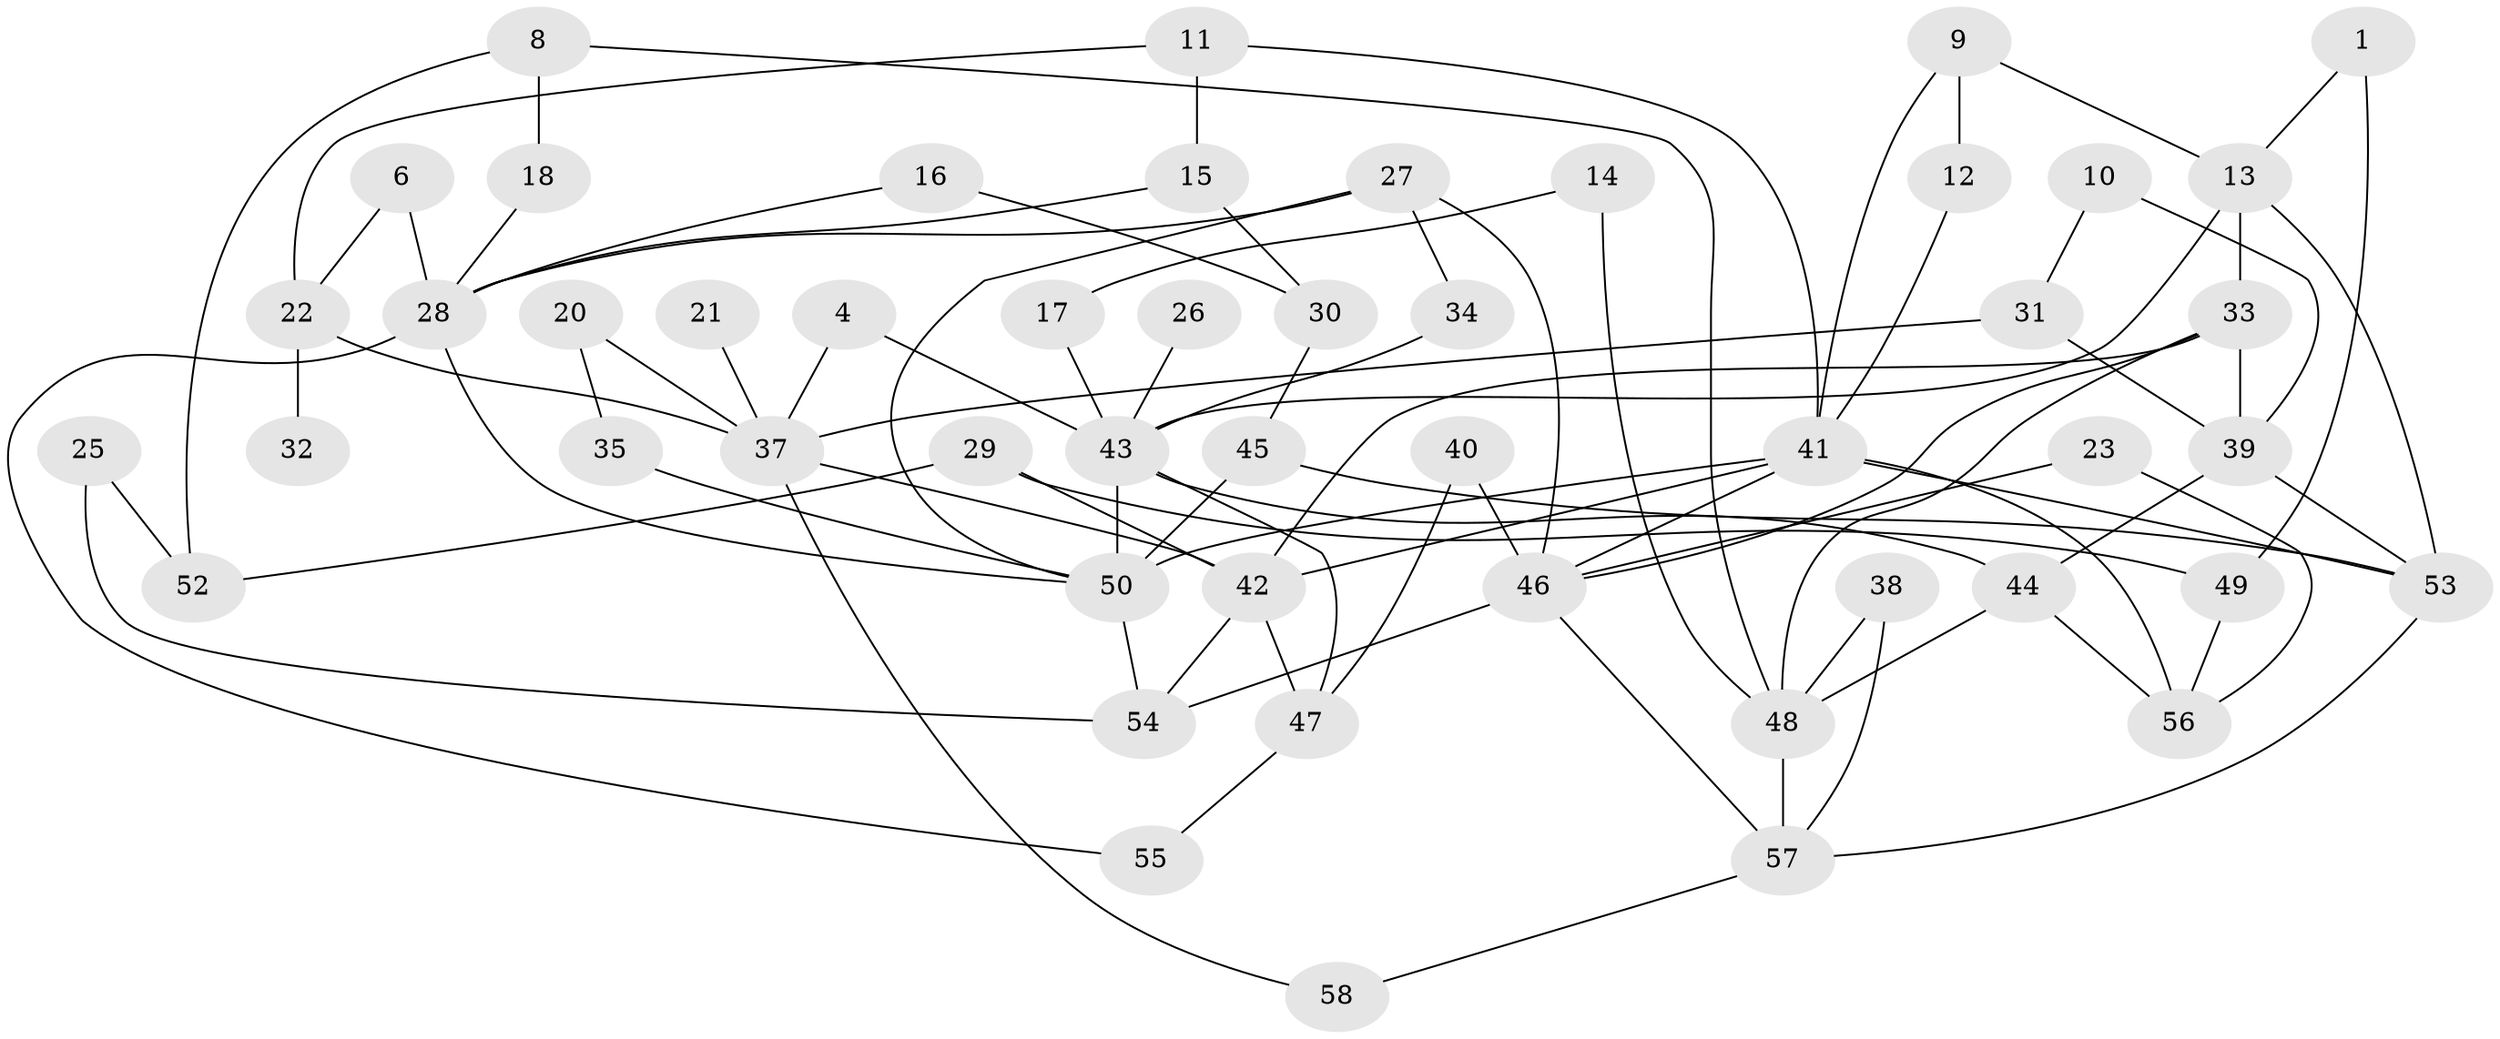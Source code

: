 // original degree distribution, {1: 0.14782608695652175, 2: 0.3391304347826087, 0: 0.06086956521739131, 3: 0.23478260869565218, 6: 0.043478260869565216, 4: 0.08695652173913043, 5: 0.0782608695652174, 7: 0.008695652173913044}
// Generated by graph-tools (version 1.1) at 2025/25/03/09/25 03:25:15]
// undirected, 50 vertices, 87 edges
graph export_dot {
graph [start="1"]
  node [color=gray90,style=filled];
  1;
  4;
  6;
  8;
  9;
  10;
  11;
  12;
  13;
  14;
  15;
  16;
  17;
  18;
  20;
  21;
  22;
  23;
  25;
  26;
  27;
  28;
  29;
  30;
  31;
  32;
  33;
  34;
  35;
  37;
  38;
  39;
  40;
  41;
  42;
  43;
  44;
  45;
  46;
  47;
  48;
  49;
  50;
  52;
  53;
  54;
  55;
  56;
  57;
  58;
  1 -- 13 [weight=1.0];
  1 -- 49 [weight=1.0];
  4 -- 37 [weight=1.0];
  4 -- 43 [weight=1.0];
  6 -- 22 [weight=1.0];
  6 -- 28 [weight=1.0];
  8 -- 18 [weight=1.0];
  8 -- 48 [weight=1.0];
  8 -- 52 [weight=1.0];
  9 -- 12 [weight=1.0];
  9 -- 13 [weight=1.0];
  9 -- 41 [weight=1.0];
  10 -- 31 [weight=1.0];
  10 -- 39 [weight=1.0];
  11 -- 15 [weight=1.0];
  11 -- 22 [weight=1.0];
  11 -- 41 [weight=1.0];
  12 -- 41 [weight=1.0];
  13 -- 33 [weight=1.0];
  13 -- 43 [weight=1.0];
  13 -- 53 [weight=1.0];
  14 -- 17 [weight=1.0];
  14 -- 48 [weight=1.0];
  15 -- 28 [weight=1.0];
  15 -- 30 [weight=1.0];
  16 -- 28 [weight=1.0];
  16 -- 30 [weight=1.0];
  17 -- 43 [weight=1.0];
  18 -- 28 [weight=1.0];
  20 -- 35 [weight=1.0];
  20 -- 37 [weight=1.0];
  21 -- 37 [weight=1.0];
  22 -- 32 [weight=1.0];
  22 -- 37 [weight=1.0];
  23 -- 46 [weight=1.0];
  23 -- 56 [weight=1.0];
  25 -- 52 [weight=1.0];
  25 -- 54 [weight=1.0];
  26 -- 43 [weight=1.0];
  27 -- 28 [weight=1.0];
  27 -- 34 [weight=1.0];
  27 -- 46 [weight=1.0];
  27 -- 50 [weight=1.0];
  28 -- 50 [weight=1.0];
  28 -- 55 [weight=1.0];
  29 -- 42 [weight=1.0];
  29 -- 49 [weight=1.0];
  29 -- 52 [weight=1.0];
  30 -- 45 [weight=1.0];
  31 -- 37 [weight=1.0];
  31 -- 39 [weight=1.0];
  33 -- 39 [weight=1.0];
  33 -- 42 [weight=1.0];
  33 -- 46 [weight=1.0];
  33 -- 48 [weight=2.0];
  34 -- 43 [weight=1.0];
  35 -- 50 [weight=1.0];
  37 -- 42 [weight=1.0];
  37 -- 58 [weight=1.0];
  38 -- 48 [weight=1.0];
  38 -- 57 [weight=1.0];
  39 -- 44 [weight=1.0];
  39 -- 53 [weight=1.0];
  40 -- 46 [weight=1.0];
  40 -- 47 [weight=1.0];
  41 -- 42 [weight=2.0];
  41 -- 46 [weight=1.0];
  41 -- 50 [weight=1.0];
  41 -- 53 [weight=1.0];
  41 -- 56 [weight=1.0];
  42 -- 47 [weight=1.0];
  42 -- 54 [weight=1.0];
  43 -- 44 [weight=1.0];
  43 -- 47 [weight=1.0];
  43 -- 50 [weight=1.0];
  44 -- 48 [weight=1.0];
  44 -- 56 [weight=1.0];
  45 -- 50 [weight=2.0];
  45 -- 53 [weight=2.0];
  46 -- 54 [weight=1.0];
  46 -- 57 [weight=1.0];
  47 -- 55 [weight=1.0];
  48 -- 57 [weight=1.0];
  49 -- 56 [weight=1.0];
  50 -- 54 [weight=1.0];
  53 -- 57 [weight=1.0];
  57 -- 58 [weight=1.0];
}
